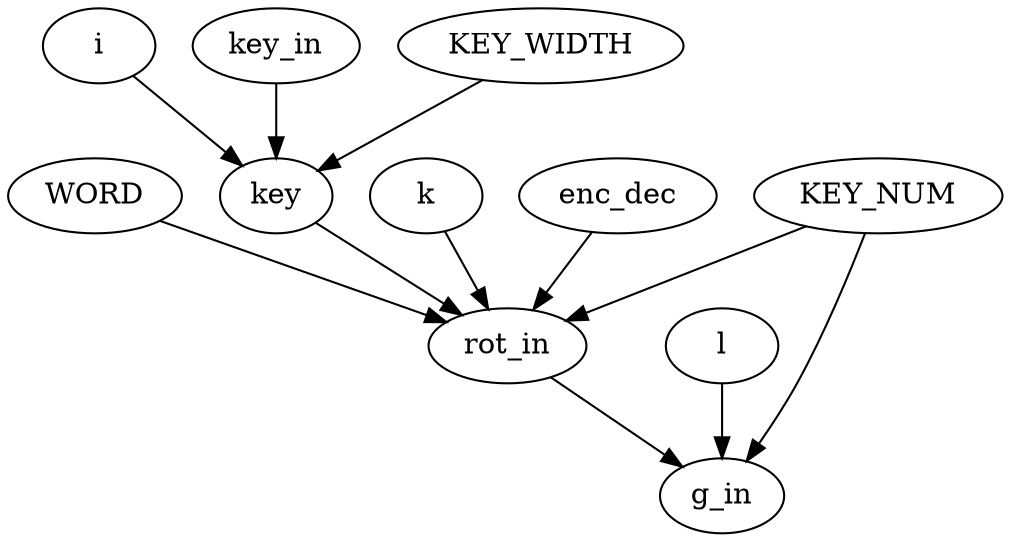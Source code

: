 strict digraph "" {
	WORD	 [complexity=30,
		importance=0.207682431001,
		rank=0.00692274770004];
	rot_in	 [complexity=9,
		importance=0.174903909376,
		rank=0.0194337677085];
	WORD -> rot_in;
	g_in	 [complexity=0,
		importance=0.0965425860498,
		rank=0.0];
	rot_in -> g_in;
	i	 [complexity=38,
		importance=0.281434338838,
		rank=0.00740616681154];
	key	 [complexity=30,
		importance=0.248655817213,
		rank=0.00828852724044];
	i -> key;
	k	 [complexity=30,
		importance=0.207682431001,
		rank=0.00692274770004];
	k -> rot_in;
	l	 [complexity=9,
		importance=0.129321107675,
		rank=0.0143690119639];
	l -> g_in;
	enc_dec	 [complexity=30,
		importance=0.207682431001,
		rank=0.00692274770004];
	enc_dec -> rot_in;
	key_in	 [complexity=38,
		importance=0.281434338838,
		rank=0.00740616681154];
	key_in -> key;
	key -> rot_in;
	KEY_NUM	 [complexity=30,
		importance=0.207682431001,
		rank=0.00692274770004];
	KEY_NUM -> rot_in;
	KEY_NUM -> g_in;
	KEY_WIDTH	 [complexity=38,
		importance=0.281434338838,
		rank=0.00740616681154];
	KEY_WIDTH -> key;
}
